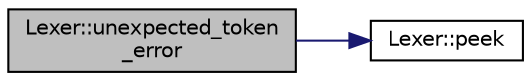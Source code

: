 digraph "Lexer::unexpected_token_error"
{
 // LATEX_PDF_SIZE
  edge [fontname="Helvetica",fontsize="10",labelfontname="Helvetica",labelfontsize="10"];
  node [fontname="Helvetica",fontsize="10",shape=record];
  rankdir="LR";
  Node1 [label="Lexer::unexpected_token\l_error",height=0.2,width=0.4,color="black", fillcolor="grey75", style="filled", fontcolor="black",tooltip=" "];
  Node1 -> Node2 [color="midnightblue",fontsize="10",style="solid"];
  Node2 [label="Lexer::peek",height=0.2,width=0.4,color="black", fillcolor="white", style="filled",URL="$class_lexer.html#a5a1759fc923de89d2cdb709faa0ed3a1",tooltip=" "];
}
